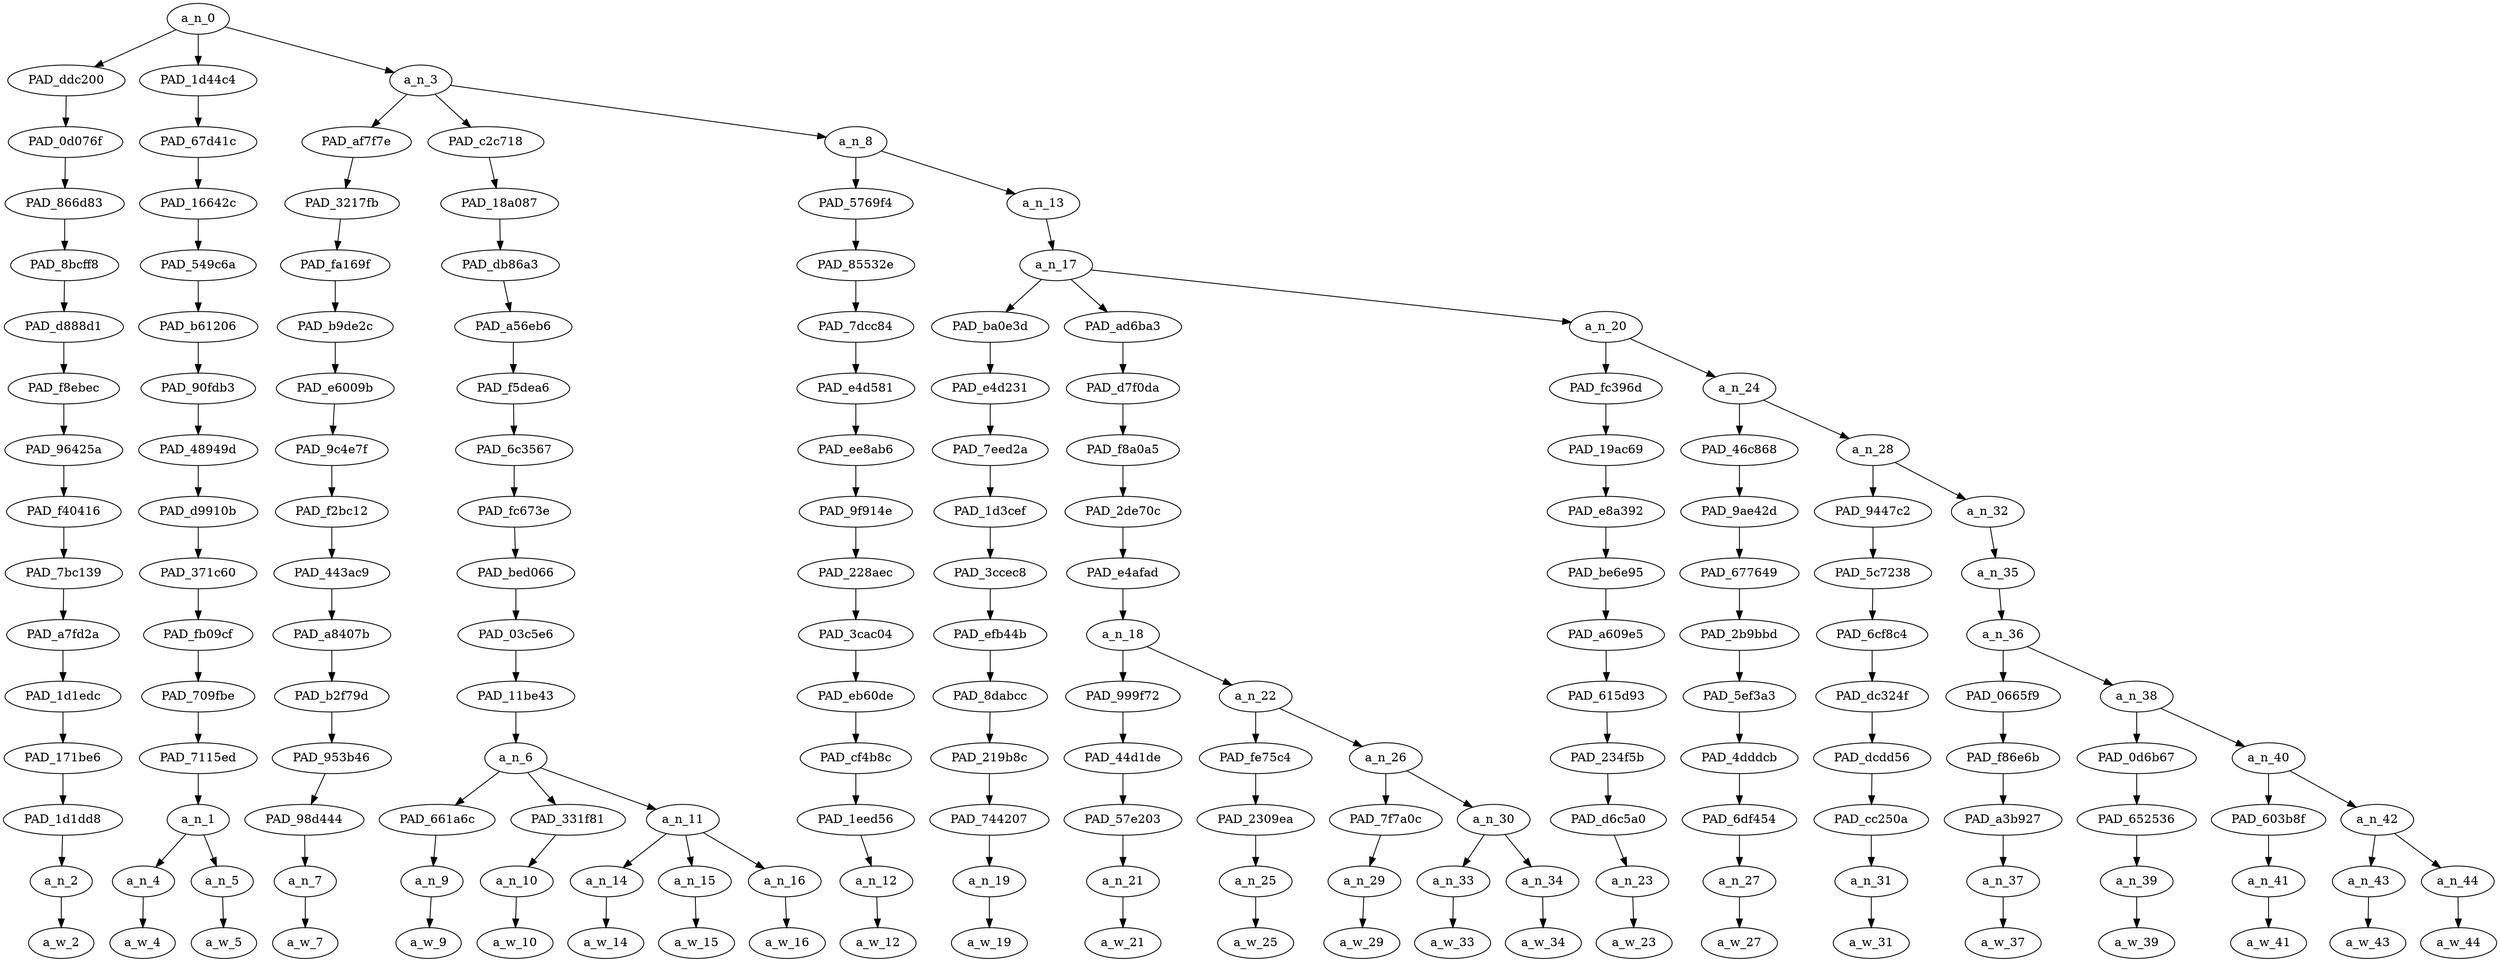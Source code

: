 strict digraph "" {
	a_n_0	[div_dir=-1,
		index=0,
		level=15,
		pos="3.4986979166666665,15!",
		text_span="[0, 1, 2, 3, 4, 5, 6, 7, 8, 9, 10, 11, 12, 13, 14, 15, 16, 17, 18, 19, 20, 21, 22, 23]",
		value=1.00000000];
	PAD_ddc200	[div_dir=1,
		index=1,
		level=14,
		pos="2.0,14!",
		text_span="[2]",
		value=0.02330265];
	a_n_0 -> PAD_ddc200;
	PAD_1d44c4	[div_dir=-1,
		index=0,
		level=14,
		pos="0.5,14!",
		text_span="[0, 1]",
		value=0.06047553];
	a_n_0 -> PAD_1d44c4;
	a_n_3	[div_dir=1,
		index=2,
		level=14,
		pos="7.99609375,14!",
		text_span="[3, 4, 5, 6, 7, 8, 9, 10, 11, 12, 13, 14, 15, 16, 17, 18, 19, 20, 21, 22, 23]",
		value=0.91621342];
	a_n_0 -> a_n_3;
	PAD_0d076f	[div_dir=1,
		index=1,
		level=13,
		pos="2.0,13!",
		text_span="[2]",
		value=0.02330265];
	PAD_ddc200 -> PAD_0d076f;
	PAD_866d83	[div_dir=1,
		index=1,
		level=12,
		pos="2.0,12!",
		text_span="[2]",
		value=0.02330265];
	PAD_0d076f -> PAD_866d83;
	PAD_8bcff8	[div_dir=1,
		index=1,
		level=11,
		pos="2.0,11!",
		text_span="[2]",
		value=0.02330265];
	PAD_866d83 -> PAD_8bcff8;
	PAD_d888d1	[div_dir=1,
		index=1,
		level=10,
		pos="2.0,10!",
		text_span="[2]",
		value=0.02330265];
	PAD_8bcff8 -> PAD_d888d1;
	PAD_f8ebec	[div_dir=1,
		index=1,
		level=9,
		pos="2.0,9!",
		text_span="[2]",
		value=0.02330265];
	PAD_d888d1 -> PAD_f8ebec;
	PAD_96425a	[div_dir=1,
		index=1,
		level=8,
		pos="2.0,8!",
		text_span="[2]",
		value=0.02330265];
	PAD_f8ebec -> PAD_96425a;
	PAD_f40416	[div_dir=1,
		index=1,
		level=7,
		pos="2.0,7!",
		text_span="[2]",
		value=0.02330265];
	PAD_96425a -> PAD_f40416;
	PAD_7bc139	[div_dir=1,
		index=1,
		level=6,
		pos="2.0,6!",
		text_span="[2]",
		value=0.02330265];
	PAD_f40416 -> PAD_7bc139;
	PAD_a7fd2a	[div_dir=1,
		index=1,
		level=5,
		pos="2.0,5!",
		text_span="[2]",
		value=0.02330265];
	PAD_7bc139 -> PAD_a7fd2a;
	PAD_1d1edc	[div_dir=1,
		index=1,
		level=4,
		pos="2.0,4!",
		text_span="[2]",
		value=0.02330265];
	PAD_a7fd2a -> PAD_1d1edc;
	PAD_171be6	[div_dir=1,
		index=1,
		level=3,
		pos="2.0,3!",
		text_span="[2]",
		value=0.02330265];
	PAD_1d1edc -> PAD_171be6;
	PAD_1d1dd8	[div_dir=1,
		index=1,
		level=2,
		pos="2.0,2!",
		text_span="[2]",
		value=0.02330265];
	PAD_171be6 -> PAD_1d1dd8;
	a_n_2	[div_dir=1,
		index=2,
		level=1,
		pos="2.0,1!",
		text_span="[2]",
		value=0.02330265];
	PAD_1d1dd8 -> a_n_2;
	a_w_2	[div_dir=0,
		index=2,
		level=0,
		pos="2,0!",
		text_span="[2]",
		value=you];
	a_n_2 -> a_w_2;
	PAD_67d41c	[div_dir=-1,
		index=0,
		level=13,
		pos="0.5,13!",
		text_span="[0, 1]",
		value=0.06047553];
	PAD_1d44c4 -> PAD_67d41c;
	PAD_16642c	[div_dir=-1,
		index=0,
		level=12,
		pos="0.5,12!",
		text_span="[0, 1]",
		value=0.06047553];
	PAD_67d41c -> PAD_16642c;
	PAD_549c6a	[div_dir=-1,
		index=0,
		level=11,
		pos="0.5,11!",
		text_span="[0, 1]",
		value=0.06047553];
	PAD_16642c -> PAD_549c6a;
	PAD_b61206	[div_dir=-1,
		index=0,
		level=10,
		pos="0.5,10!",
		text_span="[0, 1]",
		value=0.06047553];
	PAD_549c6a -> PAD_b61206;
	PAD_90fdb3	[div_dir=-1,
		index=0,
		level=9,
		pos="0.5,9!",
		text_span="[0, 1]",
		value=0.06047553];
	PAD_b61206 -> PAD_90fdb3;
	PAD_48949d	[div_dir=-1,
		index=0,
		level=8,
		pos="0.5,8!",
		text_span="[0, 1]",
		value=0.06047553];
	PAD_90fdb3 -> PAD_48949d;
	PAD_d9910b	[div_dir=-1,
		index=0,
		level=7,
		pos="0.5,7!",
		text_span="[0, 1]",
		value=0.06047553];
	PAD_48949d -> PAD_d9910b;
	PAD_371c60	[div_dir=-1,
		index=0,
		level=6,
		pos="0.5,6!",
		text_span="[0, 1]",
		value=0.06047553];
	PAD_d9910b -> PAD_371c60;
	PAD_fb09cf	[div_dir=-1,
		index=0,
		level=5,
		pos="0.5,5!",
		text_span="[0, 1]",
		value=0.06047553];
	PAD_371c60 -> PAD_fb09cf;
	PAD_709fbe	[div_dir=-1,
		index=0,
		level=4,
		pos="0.5,4!",
		text_span="[0, 1]",
		value=0.06047553];
	PAD_fb09cf -> PAD_709fbe;
	PAD_7115ed	[div_dir=-1,
		index=0,
		level=3,
		pos="0.5,3!",
		text_span="[0, 1]",
		value=0.06047553];
	PAD_709fbe -> PAD_7115ed;
	a_n_1	[div_dir=-1,
		index=0,
		level=2,
		pos="0.5,2!",
		text_span="[0, 1]",
		value=0.06047553];
	PAD_7115ed -> a_n_1;
	a_n_4	[div_dir=1,
		index=0,
		level=1,
		pos="0.0,1!",
		text_span="[0]",
		value=0.02973572];
	a_n_1 -> a_n_4;
	a_n_5	[div_dir=-1,
		index=1,
		level=1,
		pos="1.0,1!",
		text_span="[1]",
		value=0.03064487];
	a_n_1 -> a_n_5;
	a_w_4	[div_dir=0,
		index=0,
		level=0,
		pos="0,0!",
		text_span="[0]",
		value="<user>"];
	a_n_4 -> a_w_4;
	a_w_5	[div_dir=0,
		index=1,
		level=0,
		pos="1,0!",
		text_span="[1]",
		value=oh];
	a_n_5 -> a_w_5;
	PAD_af7f7e	[div_dir=1,
		index=3,
		level=13,
		pos="8.0,13!",
		text_span="[8]",
		value=0.02374572];
	a_n_3 -> PAD_af7f7e;
	PAD_c2c718	[div_dir=-1,
		index=2,
		level=13,
		pos="4.333333333333333,13!",
		text_span="[3, 4, 5, 6, 7]",
		value=0.58387058];
	a_n_3 -> PAD_c2c718;
	a_n_8	[div_dir=1,
		index=4,
		level=13,
		pos="11.654947916666668,13!",
		text_span="[9, 10, 11, 12, 13, 14, 15, 16, 17, 18, 19, 20, 21, 22, 23]",
		value=0.30859361];
	a_n_3 -> a_n_8;
	PAD_3217fb	[div_dir=1,
		index=3,
		level=12,
		pos="8.0,12!",
		text_span="[8]",
		value=0.02374572];
	PAD_af7f7e -> PAD_3217fb;
	PAD_fa169f	[div_dir=1,
		index=3,
		level=11,
		pos="8.0,11!",
		text_span="[8]",
		value=0.02374572];
	PAD_3217fb -> PAD_fa169f;
	PAD_b9de2c	[div_dir=1,
		index=3,
		level=10,
		pos="8.0,10!",
		text_span="[8]",
		value=0.02374572];
	PAD_fa169f -> PAD_b9de2c;
	PAD_e6009b	[div_dir=1,
		index=3,
		level=9,
		pos="8.0,9!",
		text_span="[8]",
		value=0.02374572];
	PAD_b9de2c -> PAD_e6009b;
	PAD_9c4e7f	[div_dir=1,
		index=3,
		level=8,
		pos="8.0,8!",
		text_span="[8]",
		value=0.02374572];
	PAD_e6009b -> PAD_9c4e7f;
	PAD_f2bc12	[div_dir=1,
		index=3,
		level=7,
		pos="8.0,7!",
		text_span="[8]",
		value=0.02374572];
	PAD_9c4e7f -> PAD_f2bc12;
	PAD_443ac9	[div_dir=1,
		index=3,
		level=6,
		pos="8.0,6!",
		text_span="[8]",
		value=0.02374572];
	PAD_f2bc12 -> PAD_443ac9;
	PAD_a8407b	[div_dir=1,
		index=3,
		level=5,
		pos="8.0,5!",
		text_span="[8]",
		value=0.02374572];
	PAD_443ac9 -> PAD_a8407b;
	PAD_b2f79d	[div_dir=1,
		index=3,
		level=4,
		pos="8.0,4!",
		text_span="[8]",
		value=0.02374572];
	PAD_a8407b -> PAD_b2f79d;
	PAD_953b46	[div_dir=1,
		index=3,
		level=3,
		pos="8.0,3!",
		text_span="[8]",
		value=0.02374572];
	PAD_b2f79d -> PAD_953b46;
	PAD_98d444	[div_dir=1,
		index=5,
		level=2,
		pos="8.0,2!",
		text_span="[8]",
		value=0.02374572];
	PAD_953b46 -> PAD_98d444;
	a_n_7	[div_dir=1,
		index=8,
		level=1,
		pos="8.0,1!",
		text_span="[8]",
		value=0.02374572];
	PAD_98d444 -> a_n_7;
	a_w_7	[div_dir=0,
		index=8,
		level=0,
		pos="8,0!",
		text_span="[8]",
		value=and];
	a_n_7 -> a_w_7;
	PAD_18a087	[div_dir=-1,
		index=2,
		level=12,
		pos="4.333333333333333,12!",
		text_span="[3, 4, 5, 6, 7]",
		value=0.58387058];
	PAD_c2c718 -> PAD_18a087;
	PAD_db86a3	[div_dir=-1,
		index=2,
		level=11,
		pos="4.333333333333333,11!",
		text_span="[3, 4, 5, 6, 7]",
		value=0.58387058];
	PAD_18a087 -> PAD_db86a3;
	PAD_a56eb6	[div_dir=-1,
		index=2,
		level=10,
		pos="4.333333333333333,10!",
		text_span="[3, 4, 5, 6, 7]",
		value=0.58387058];
	PAD_db86a3 -> PAD_a56eb6;
	PAD_f5dea6	[div_dir=-1,
		index=2,
		level=9,
		pos="4.333333333333333,9!",
		text_span="[3, 4, 5, 6, 7]",
		value=0.58387058];
	PAD_a56eb6 -> PAD_f5dea6;
	PAD_6c3567	[div_dir=-1,
		index=2,
		level=8,
		pos="4.333333333333333,8!",
		text_span="[3, 4, 5, 6, 7]",
		value=0.58387058];
	PAD_f5dea6 -> PAD_6c3567;
	PAD_fc673e	[div_dir=-1,
		index=2,
		level=7,
		pos="4.333333333333333,7!",
		text_span="[3, 4, 5, 6, 7]",
		value=0.58387058];
	PAD_6c3567 -> PAD_fc673e;
	PAD_bed066	[div_dir=-1,
		index=2,
		level=6,
		pos="4.333333333333333,6!",
		text_span="[3, 4, 5, 6, 7]",
		value=0.58387058];
	PAD_fc673e -> PAD_bed066;
	PAD_03c5e6	[div_dir=-1,
		index=2,
		level=5,
		pos="4.333333333333333,5!",
		text_span="[3, 4, 5, 6, 7]",
		value=0.58387058];
	PAD_bed066 -> PAD_03c5e6;
	PAD_11be43	[div_dir=-1,
		index=2,
		level=4,
		pos="4.333333333333333,4!",
		text_span="[3, 4, 5, 6, 7]",
		value=0.58387058];
	PAD_03c5e6 -> PAD_11be43;
	a_n_6	[div_dir=-1,
		index=2,
		level=3,
		pos="4.333333333333333,3!",
		text_span="[3, 4, 5, 6, 7]",
		value=0.58387058];
	PAD_11be43 -> a_n_6;
	PAD_661a6c	[div_dir=-1,
		index=2,
		level=2,
		pos="3.0,2!",
		text_span="[3]",
		value=0.02605647];
	a_n_6 -> PAD_661a6c;
	PAD_331f81	[div_dir=-1,
		index=3,
		level=2,
		pos="4.0,2!",
		text_span="[4]",
		value=0.09468149];
	a_n_6 -> PAD_331f81;
	a_n_11	[div_dir=-1,
		index=4,
		level=2,
		pos="6.0,2!",
		text_span="[5, 6, 7]",
		value=0.46305884];
	a_n_6 -> a_n_11;
	a_n_9	[div_dir=-1,
		index=3,
		level=1,
		pos="3.0,1!",
		text_span="[3]",
		value=0.02605647];
	PAD_661a6c -> a_n_9;
	a_w_9	[div_dir=0,
		index=3,
		level=0,
		pos="3,0!",
		text_span="[3]",
		value=mean];
	a_n_9 -> a_w_9;
	a_n_10	[div_dir=-1,
		index=4,
		level=1,
		pos="4.0,1!",
		text_span="[4]",
		value=0.09468149];
	PAD_331f81 -> a_n_10;
	a_w_10	[div_dir=0,
		index=4,
		level=0,
		pos="4,0!",
		text_span="[4]",
		value=odumba];
	a_n_10 -> a_w_10;
	a_n_14	[div_dir=1,
		index=5,
		level=1,
		pos="5.0,1!",
		text_span="[5]",
		value=0.05566905];
	a_n_11 -> a_n_14;
	a_n_15	[div_dir=1,
		index=6,
		level=1,
		pos="6.0,1!",
		text_span="[6]",
		value=0.08759272];
	a_n_11 -> a_n_15;
	a_n_16	[div_dir=-1,
		index=7,
		level=1,
		pos="7.0,1!",
		text_span="[7]",
		value=0.31971697];
	a_n_11 -> a_n_16;
	a_w_14	[div_dir=0,
		index=5,
		level=0,
		pos="5,0!",
		text_span="[5]",
		value=the];
	a_n_14 -> a_w_14;
	a_w_15	[div_dir=0,
		index=6,
		level=0,
		pos="6,0!",
		text_span="[6]",
		value=admitted];
	a_n_15 -> a_w_15;
	a_w_16	[div_dir=0,
		index=7,
		level=0,
		pos="7,0!",
		text_span="[7]",
		value=mussie];
	a_n_16 -> a_w_16;
	PAD_5769f4	[div_dir=-1,
		index=4,
		level=12,
		pos="9.0,12!",
		text_span="[9]",
		value=0.03459187];
	a_n_8 -> PAD_5769f4;
	a_n_13	[div_dir=1,
		index=5,
		level=12,
		pos="14.309895833333334,12!",
		text_span="[10, 11, 12, 13, 14, 15, 16, 17, 18, 19, 20, 21, 22, 23]",
		value=0.27394585];
	a_n_8 -> a_n_13;
	PAD_85532e	[div_dir=-1,
		index=4,
		level=11,
		pos="9.0,11!",
		text_span="[9]",
		value=0.03459187];
	PAD_5769f4 -> PAD_85532e;
	PAD_7dcc84	[div_dir=-1,
		index=4,
		level=10,
		pos="9.0,10!",
		text_span="[9]",
		value=0.03459187];
	PAD_85532e -> PAD_7dcc84;
	PAD_e4d581	[div_dir=-1,
		index=4,
		level=9,
		pos="9.0,9!",
		text_span="[9]",
		value=0.03459187];
	PAD_7dcc84 -> PAD_e4d581;
	PAD_ee8ab6	[div_dir=-1,
		index=4,
		level=8,
		pos="9.0,8!",
		text_span="[9]",
		value=0.03459187];
	PAD_e4d581 -> PAD_ee8ab6;
	PAD_9f914e	[div_dir=-1,
		index=4,
		level=7,
		pos="9.0,7!",
		text_span="[9]",
		value=0.03459187];
	PAD_ee8ab6 -> PAD_9f914e;
	PAD_228aec	[div_dir=-1,
		index=4,
		level=6,
		pos="9.0,6!",
		text_span="[9]",
		value=0.03459187];
	PAD_9f914e -> PAD_228aec;
	PAD_3cac04	[div_dir=-1,
		index=4,
		level=5,
		pos="9.0,5!",
		text_span="[9]",
		value=0.03459187];
	PAD_228aec -> PAD_3cac04;
	PAD_eb60de	[div_dir=-1,
		index=4,
		level=4,
		pos="9.0,4!",
		text_span="[9]",
		value=0.03459187];
	PAD_3cac04 -> PAD_eb60de;
	PAD_cf4b8c	[div_dir=-1,
		index=4,
		level=3,
		pos="9.0,3!",
		text_span="[9]",
		value=0.03459187];
	PAD_eb60de -> PAD_cf4b8c;
	PAD_1eed56	[div_dir=-1,
		index=6,
		level=2,
		pos="9.0,2!",
		text_span="[9]",
		value=0.03459187];
	PAD_cf4b8c -> PAD_1eed56;
	a_n_12	[div_dir=-1,
		index=9,
		level=1,
		pos="9.0,1!",
		text_span="[9]",
		value=0.03459187];
	PAD_1eed56 -> a_n_12;
	a_w_12	[div_dir=0,
		index=9,
		level=0,
		pos="9,0!",
		text_span="[9]",
		value=admitted1];
	a_n_12 -> a_w_12;
	a_n_17	[div_dir=1,
		index=5,
		level=11,
		pos="14.309895833333334,11!",
		text_span="[10, 11, 12, 13, 14, 15, 16, 17, 18, 19, 20, 21, 22, 23]",
		value=0.27387636];
	a_n_13 -> a_n_17;
	PAD_ba0e3d	[div_dir=1,
		index=6,
		level=10,
		pos="15.0,10!",
		text_span="[15]",
		value=0.01370023];
	a_n_17 -> PAD_ba0e3d;
	PAD_ad6ba3	[div_dir=1,
		index=5,
		level=10,
		pos="10.9375,10!",
		text_span="[10, 11, 12, 13, 14]",
		value=0.13239866];
	a_n_17 -> PAD_ad6ba3;
	a_n_20	[div_dir=-1,
		index=7,
		level=10,
		pos="16.9921875,10!",
		text_span="[16, 17, 18, 19, 20, 21, 22, 23]",
		value=0.12770797];
	a_n_17 -> a_n_20;
	PAD_e4d231	[div_dir=1,
		index=6,
		level=9,
		pos="15.0,9!",
		text_span="[15]",
		value=0.01370023];
	PAD_ba0e3d -> PAD_e4d231;
	PAD_7eed2a	[div_dir=1,
		index=6,
		level=8,
		pos="15.0,8!",
		text_span="[15]",
		value=0.01370023];
	PAD_e4d231 -> PAD_7eed2a;
	PAD_1d3cef	[div_dir=1,
		index=6,
		level=7,
		pos="15.0,7!",
		text_span="[15]",
		value=0.01370023];
	PAD_7eed2a -> PAD_1d3cef;
	PAD_3ccec8	[div_dir=1,
		index=6,
		level=6,
		pos="15.0,6!",
		text_span="[15]",
		value=0.01370023];
	PAD_1d3cef -> PAD_3ccec8;
	PAD_efb44b	[div_dir=1,
		index=6,
		level=5,
		pos="15.0,5!",
		text_span="[15]",
		value=0.01370023];
	PAD_3ccec8 -> PAD_efb44b;
	PAD_8dabcc	[div_dir=1,
		index=7,
		level=4,
		pos="15.0,4!",
		text_span="[15]",
		value=0.01370023];
	PAD_efb44b -> PAD_8dabcc;
	PAD_219b8c	[div_dir=1,
		index=8,
		level=3,
		pos="15.0,3!",
		text_span="[15]",
		value=0.01370023];
	PAD_8dabcc -> PAD_219b8c;
	PAD_744207	[div_dir=1,
		index=11,
		level=2,
		pos="15.0,2!",
		text_span="[15]",
		value=0.01370023];
	PAD_219b8c -> PAD_744207;
	a_n_19	[div_dir=1,
		index=15,
		level=1,
		pos="15.0,1!",
		text_span="[15]",
		value=0.01370023];
	PAD_744207 -> a_n_19;
	a_w_19	[div_dir=0,
		index=15,
		level=0,
		pos="15,0!",
		text_span="[15]",
		value=and1];
	a_n_19 -> a_w_19;
	PAD_d7f0da	[div_dir=1,
		index=5,
		level=9,
		pos="10.9375,9!",
		text_span="[10, 11, 12, 13, 14]",
		value=0.13239866];
	PAD_ad6ba3 -> PAD_d7f0da;
	PAD_f8a0a5	[div_dir=1,
		index=5,
		level=8,
		pos="10.9375,8!",
		text_span="[10, 11, 12, 13, 14]",
		value=0.13239866];
	PAD_d7f0da -> PAD_f8a0a5;
	PAD_2de70c	[div_dir=1,
		index=5,
		level=7,
		pos="10.9375,7!",
		text_span="[10, 11, 12, 13, 14]",
		value=0.13239866];
	PAD_f8a0a5 -> PAD_2de70c;
	PAD_e4afad	[div_dir=1,
		index=5,
		level=6,
		pos="10.9375,6!",
		text_span="[10, 11, 12, 13, 14]",
		value=0.13239866];
	PAD_2de70c -> PAD_e4afad;
	a_n_18	[div_dir=1,
		index=5,
		level=5,
		pos="10.9375,5!",
		text_span="[10, 11, 12, 13, 14]",
		value=0.13239866];
	PAD_e4afad -> a_n_18;
	PAD_999f72	[div_dir=1,
		index=5,
		level=4,
		pos="10.0,4!",
		text_span="[10]",
		value=0.02688999];
	a_n_18 -> PAD_999f72;
	a_n_22	[div_dir=1,
		index=6,
		level=4,
		pos="11.875,4!",
		text_span="[11, 12, 13, 14]",
		value=0.10536776];
	a_n_18 -> a_n_22;
	PAD_44d1de	[div_dir=1,
		index=5,
		level=3,
		pos="10.0,3!",
		text_span="[10]",
		value=0.02688999];
	PAD_999f72 -> PAD_44d1de;
	PAD_57e203	[div_dir=1,
		index=7,
		level=2,
		pos="10.0,2!",
		text_span="[10]",
		value=0.02688999];
	PAD_44d1de -> PAD_57e203;
	a_n_21	[div_dir=1,
		index=10,
		level=1,
		pos="10.0,1!",
		text_span="[10]",
		value=0.02688999];
	PAD_57e203 -> a_n_21;
	a_w_21	[div_dir=0,
		index=10,
		level=0,
		pos="10,0!",
		text_span="[10]",
		value=he];
	a_n_21 -> a_w_21;
	PAD_fe75c4	[div_dir=1,
		index=6,
		level=3,
		pos="11.0,3!",
		text_span="[11]",
		value=0.01652031];
	a_n_22 -> PAD_fe75c4;
	a_n_26	[div_dir=1,
		index=7,
		level=3,
		pos="12.75,3!",
		text_span="[12, 13, 14]",
		value=0.08874179];
	a_n_22 -> a_n_26;
	PAD_2309ea	[div_dir=1,
		index=8,
		level=2,
		pos="11.0,2!",
		text_span="[11]",
		value=0.01652031];
	PAD_fe75c4 -> PAD_2309ea;
	a_n_25	[div_dir=1,
		index=11,
		level=1,
		pos="11.0,1!",
		text_span="[11]",
		value=0.01652031];
	PAD_2309ea -> a_n_25;
	a_w_25	[div_dir=0,
		index=11,
		level=0,
		pos="11,0!",
		text_span="[11]",
		value=was];
	a_n_25 -> a_w_25;
	PAD_7f7a0c	[div_dir=1,
		index=9,
		level=2,
		pos="12.0,2!",
		text_span="[12]",
		value=0.02564032];
	a_n_26 -> PAD_7f7a0c;
	a_n_30	[div_dir=1,
		index=10,
		level=2,
		pos="13.5,2!",
		text_span="[13, 14]",
		value=0.06302158];
	a_n_26 -> a_n_30;
	a_n_29	[div_dir=1,
		index=12,
		level=1,
		pos="12.0,1!",
		text_span="[12]",
		value=0.02564032];
	PAD_7f7a0c -> a_n_29;
	a_w_29	[div_dir=0,
		index=12,
		level=0,
		pos="12,0!",
		text_span="[12]",
		value=born];
	a_n_29 -> a_w_29;
	a_n_33	[div_dir=-1,
		index=13,
		level=1,
		pos="13.0,1!",
		text_span="[13]",
		value=0.01578955];
	a_n_30 -> a_n_33;
	a_n_34	[div_dir=1,
		index=14,
		level=1,
		pos="14.0,1!",
		text_span="[14]",
		value=0.04719381];
	a_n_30 -> a_n_34;
	a_w_33	[div_dir=0,
		index=13,
		level=0,
		pos="13,0!",
		text_span="[13]",
		value=in];
	a_n_33 -> a_w_33;
	a_w_34	[div_dir=0,
		index=14,
		level=0,
		pos="14,0!",
		text_span="[14]",
		value=kenya];
	a_n_34 -> a_w_34;
	PAD_fc396d	[div_dir=-1,
		index=7,
		level=9,
		pos="16.0,9!",
		text_span="[16]",
		value=0.01738408];
	a_n_20 -> PAD_fc396d;
	a_n_24	[div_dir=-1,
		index=8,
		level=9,
		pos="17.984375,9!",
		text_span="[17, 18, 19, 20, 21, 22, 23]",
		value=0.11029083];
	a_n_20 -> a_n_24;
	PAD_19ac69	[div_dir=-1,
		index=7,
		level=8,
		pos="16.0,8!",
		text_span="[16]",
		value=0.01738408];
	PAD_fc396d -> PAD_19ac69;
	PAD_e8a392	[div_dir=-1,
		index=7,
		level=7,
		pos="16.0,7!",
		text_span="[16]",
		value=0.01738408];
	PAD_19ac69 -> PAD_e8a392;
	PAD_be6e95	[div_dir=-1,
		index=7,
		level=6,
		pos="16.0,6!",
		text_span="[16]",
		value=0.01738408];
	PAD_e8a392 -> PAD_be6e95;
	PAD_a609e5	[div_dir=-1,
		index=7,
		level=5,
		pos="16.0,5!",
		text_span="[16]",
		value=0.01738408];
	PAD_be6e95 -> PAD_a609e5;
	PAD_615d93	[div_dir=-1,
		index=8,
		level=4,
		pos="16.0,4!",
		text_span="[16]",
		value=0.01738408];
	PAD_a609e5 -> PAD_615d93;
	PAD_234f5b	[div_dir=-1,
		index=9,
		level=3,
		pos="16.0,3!",
		text_span="[16]",
		value=0.01738408];
	PAD_615d93 -> PAD_234f5b;
	PAD_d6c5a0	[div_dir=-1,
		index=12,
		level=2,
		pos="16.0,2!",
		text_span="[16]",
		value=0.01738408];
	PAD_234f5b -> PAD_d6c5a0;
	a_n_23	[div_dir=-1,
		index=16,
		level=1,
		pos="16.0,1!",
		text_span="[16]",
		value=0.01738408];
	PAD_d6c5a0 -> a_n_23;
	a_w_23	[div_dir=0,
		index=16,
		level=0,
		pos="16,0!",
		text_span="[16]",
		value=those];
	a_n_23 -> a_w_23;
	PAD_46c868	[div_dir=1,
		index=8,
		level=8,
		pos="17.0,8!",
		text_span="[17]",
		value=0.01470909];
	a_n_24 -> PAD_46c868;
	a_n_28	[div_dir=-1,
		index=9,
		level=8,
		pos="18.96875,8!",
		text_span="[18, 19, 20, 21, 22, 23]",
		value=0.09556377];
	a_n_24 -> a_n_28;
	PAD_9ae42d	[div_dir=1,
		index=8,
		level=7,
		pos="17.0,7!",
		text_span="[17]",
		value=0.01470909];
	PAD_46c868 -> PAD_9ae42d;
	PAD_677649	[div_dir=1,
		index=8,
		level=6,
		pos="17.0,6!",
		text_span="[17]",
		value=0.01470909];
	PAD_9ae42d -> PAD_677649;
	PAD_2b9bbd	[div_dir=1,
		index=8,
		level=5,
		pos="17.0,5!",
		text_span="[17]",
		value=0.01470909];
	PAD_677649 -> PAD_2b9bbd;
	PAD_5ef3a3	[div_dir=1,
		index=9,
		level=4,
		pos="17.0,4!",
		text_span="[17]",
		value=0.01470909];
	PAD_2b9bbd -> PAD_5ef3a3;
	PAD_4dddcb	[div_dir=1,
		index=10,
		level=3,
		pos="17.0,3!",
		text_span="[17]",
		value=0.01470909];
	PAD_5ef3a3 -> PAD_4dddcb;
	PAD_6df454	[div_dir=1,
		index=13,
		level=2,
		pos="17.0,2!",
		text_span="[17]",
		value=0.01470909];
	PAD_4dddcb -> PAD_6df454;
	a_n_27	[div_dir=1,
		index=17,
		level=1,
		pos="17.0,1!",
		text_span="[17]",
		value=0.01470909];
	PAD_6df454 -> a_n_27;
	a_w_27	[div_dir=0,
		index=17,
		level=0,
		pos="17,0!",
		text_span="[17]",
		value=are];
	a_n_27 -> a_w_27;
	PAD_9447c2	[div_dir=1,
		index=9,
		level=7,
		pos="18.0,7!",
		text_span="[18]",
		value=0.01608362];
	a_n_28 -> PAD_9447c2;
	a_n_32	[div_dir=-1,
		index=10,
		level=7,
		pos="19.9375,7!",
		text_span="[19, 20, 21, 22, 23]",
		value=0.07943751];
	a_n_28 -> a_n_32;
	PAD_5c7238	[div_dir=1,
		index=9,
		level=6,
		pos="18.0,6!",
		text_span="[18]",
		value=0.01608362];
	PAD_9447c2 -> PAD_5c7238;
	PAD_6cf8c4	[div_dir=1,
		index=9,
		level=5,
		pos="18.0,5!",
		text_span="[18]",
		value=0.01608362];
	PAD_5c7238 -> PAD_6cf8c4;
	PAD_dc324f	[div_dir=1,
		index=10,
		level=4,
		pos="18.0,4!",
		text_span="[18]",
		value=0.01608362];
	PAD_6cf8c4 -> PAD_dc324f;
	PAD_dcdd56	[div_dir=1,
		index=11,
		level=3,
		pos="18.0,3!",
		text_span="[18]",
		value=0.01608362];
	PAD_dc324f -> PAD_dcdd56;
	PAD_cc250a	[div_dir=1,
		index=14,
		level=2,
		pos="18.0,2!",
		text_span="[18]",
		value=0.01608362];
	PAD_dcdd56 -> PAD_cc250a;
	a_n_31	[div_dir=1,
		index=18,
		level=1,
		pos="18.0,1!",
		text_span="[18]",
		value=0.01608362];
	PAD_cc250a -> a_n_31;
	a_w_31	[div_dir=0,
		index=18,
		level=0,
		pos="18,0!",
		text_span="[18]",
		value=easy];
	a_n_31 -> a_w_31;
	a_n_35	[div_dir=-1,
		index=10,
		level=6,
		pos="19.9375,6!",
		text_span="[19, 20, 21, 22, 23]",
		value=0.07938231];
	a_n_32 -> a_n_35;
	a_n_36	[div_dir=-1,
		index=10,
		level=5,
		pos="19.9375,5!",
		text_span="[19, 20, 21, 22, 23]",
		value=0.07932711];
	a_n_35 -> a_n_36;
	PAD_0665f9	[div_dir=-1,
		index=11,
		level=4,
		pos="19.0,4!",
		text_span="[19]",
		value=0.01006104];
	a_n_36 -> PAD_0665f9;
	a_n_38	[div_dir=-1,
		index=12,
		level=4,
		pos="20.875,4!",
		text_span="[20, 21, 22, 23]",
		value=0.06921087];
	a_n_36 -> a_n_38;
	PAD_f86e6b	[div_dir=-1,
		index=12,
		level=3,
		pos="19.0,3!",
		text_span="[19]",
		value=0.01006104];
	PAD_0665f9 -> PAD_f86e6b;
	PAD_a3b927	[div_dir=-1,
		index=15,
		level=2,
		pos="19.0,2!",
		text_span="[19]",
		value=0.01006104];
	PAD_f86e6b -> PAD_a3b927;
	a_n_37	[div_dir=-1,
		index=19,
		level=1,
		pos="19.0,1!",
		text_span="[19]",
		value=0.01006104];
	PAD_a3b927 -> a_n_37;
	a_w_37	[div_dir=0,
		index=19,
		level=0,
		pos="19,0!",
		text_span="[19]",
		value=to];
	a_n_37 -> a_w_37;
	PAD_0d6b67	[div_dir=-1,
		index=13,
		level=3,
		pos="20.0,3!",
		text_span="[20]",
		value=0.01564539];
	a_n_38 -> PAD_0d6b67;
	a_n_40	[div_dir=-1,
		index=14,
		level=3,
		pos="21.75,3!",
		text_span="[21, 22, 23]",
		value=0.05352591];
	a_n_38 -> a_n_40;
	PAD_652536	[div_dir=-1,
		index=16,
		level=2,
		pos="20.0,2!",
		text_span="[20]",
		value=0.01564539];
	PAD_0d6b67 -> PAD_652536;
	a_n_39	[div_dir=-1,
		index=20,
		level=1,
		pos="20.0,1!",
		text_span="[20]",
		value=0.01564539];
	PAD_652536 -> a_n_39;
	a_w_39	[div_dir=0,
		index=20,
		level=0,
		pos="20,0!",
		text_span="[20]",
		value=find];
	a_n_39 -> a_w_39;
	PAD_603b8f	[div_dir=-1,
		index=17,
		level=2,
		pos="21.0,2!",
		text_span="[21]",
		value=0.01135317];
	a_n_40 -> PAD_603b8f;
	a_n_42	[div_dir=-1,
		index=18,
		level=2,
		pos="22.5,2!",
		text_span="[22, 23]",
		value=0.04213087];
	a_n_40 -> a_n_42;
	a_n_41	[div_dir=-1,
		index=21,
		level=1,
		pos="21.0,1!",
		text_span="[21]",
		value=0.01135317];
	PAD_603b8f -> a_n_41;
	a_w_41	[div_dir=0,
		index=21,
		level=0,
		pos="21,0!",
		text_span="[21]",
		value=in1];
	a_n_41 -> a_w_41;
	a_n_43	[div_dir=1,
		index=22,
		level=1,
		pos="22.0,1!",
		text_span="[22]",
		value=0.01398828];
	a_n_42 -> a_n_43;
	a_n_44	[div_dir=-1,
		index=23,
		level=1,
		pos="23.0,1!",
		text_span="[23]",
		value=0.02810544];
	a_n_42 -> a_n_44;
	a_w_43	[div_dir=0,
		index=22,
		level=0,
		pos="22,0!",
		text_span="[22]",
		value=a];
	a_n_43 -> a_w_43;
	a_w_44	[div_dir=0,
		index=23,
		level=0,
		pos="23,0!",
		text_span="[23]",
		value=search];
	a_n_44 -> a_w_44;
}
